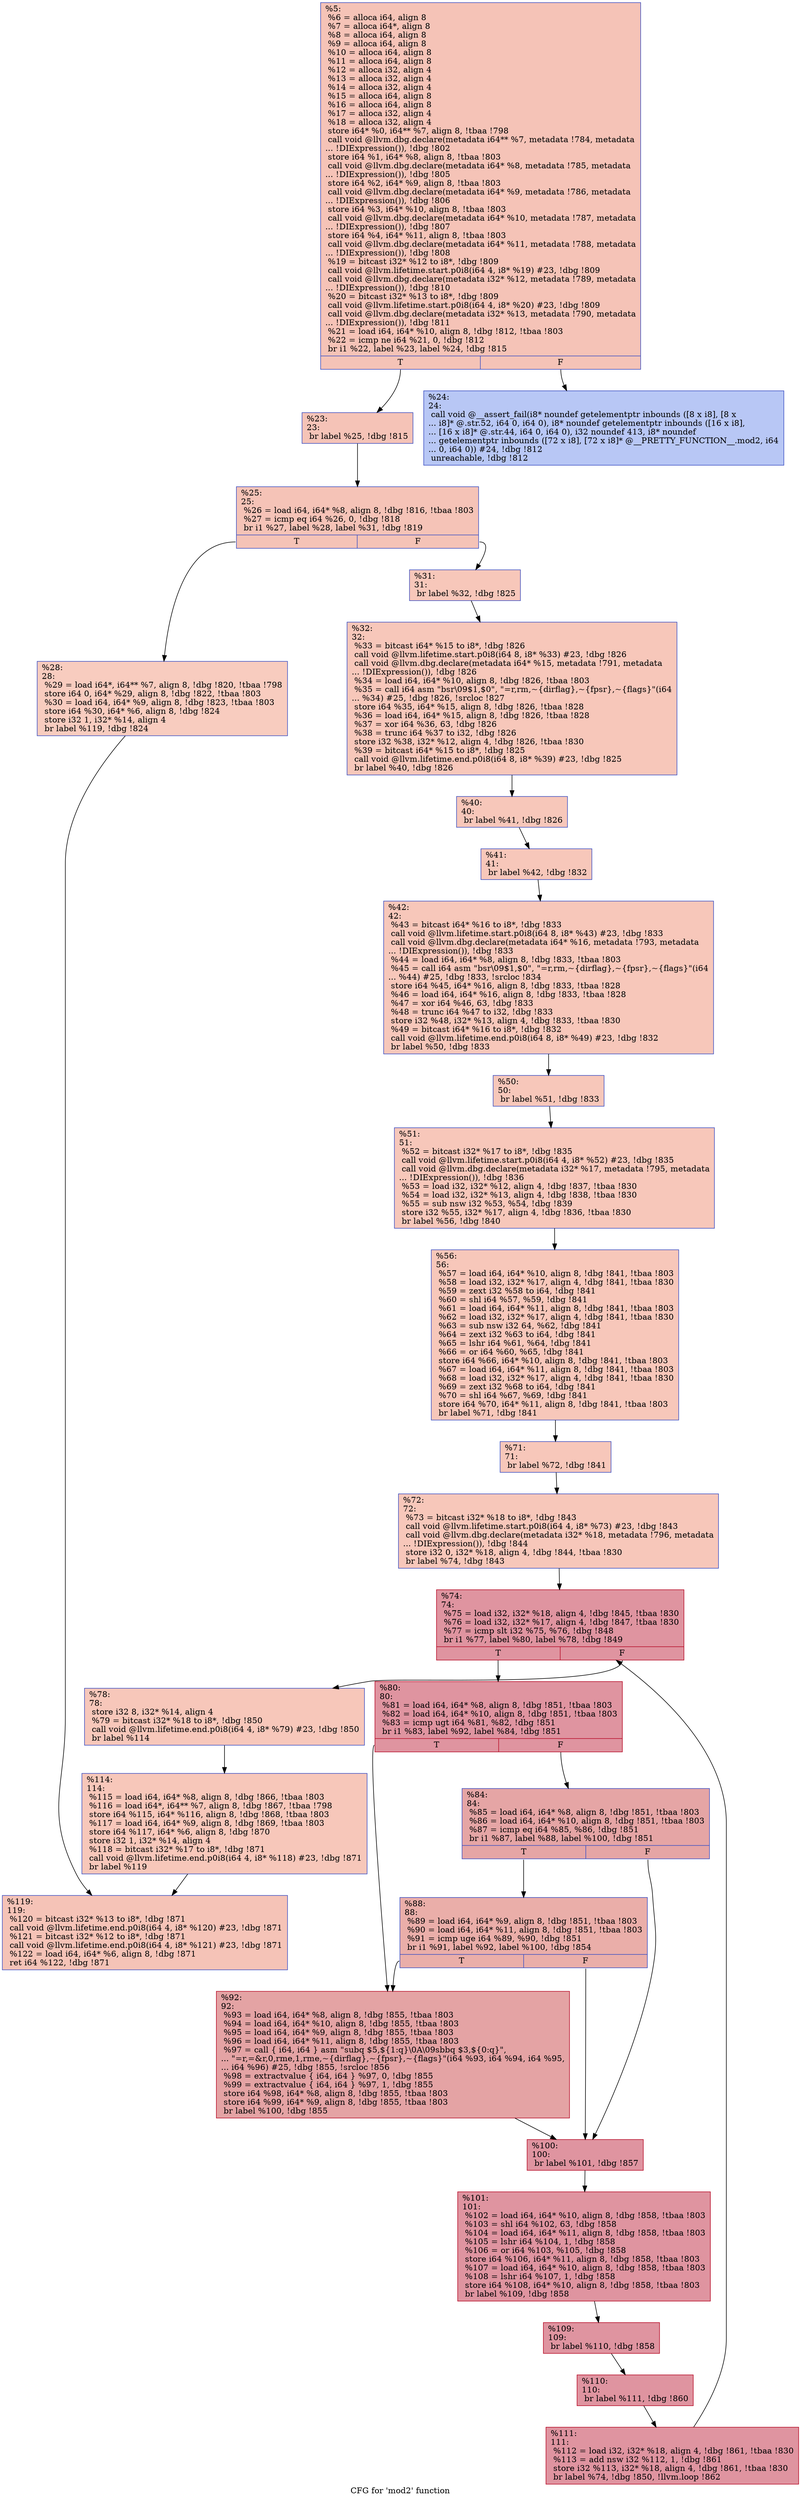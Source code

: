 digraph "CFG for 'mod2' function" {
	label="CFG for 'mod2' function";

	Node0x1a609f0 [shape=record,color="#3d50c3ff", style=filled, fillcolor="#e8765c70",label="{%5:\l  %6 = alloca i64, align 8\l  %7 = alloca i64*, align 8\l  %8 = alloca i64, align 8\l  %9 = alloca i64, align 8\l  %10 = alloca i64, align 8\l  %11 = alloca i64, align 8\l  %12 = alloca i32, align 4\l  %13 = alloca i32, align 4\l  %14 = alloca i32, align 4\l  %15 = alloca i64, align 8\l  %16 = alloca i64, align 8\l  %17 = alloca i32, align 4\l  %18 = alloca i32, align 4\l  store i64* %0, i64** %7, align 8, !tbaa !798\l  call void @llvm.dbg.declare(metadata i64** %7, metadata !784, metadata\l... !DIExpression()), !dbg !802\l  store i64 %1, i64* %8, align 8, !tbaa !803\l  call void @llvm.dbg.declare(metadata i64* %8, metadata !785, metadata\l... !DIExpression()), !dbg !805\l  store i64 %2, i64* %9, align 8, !tbaa !803\l  call void @llvm.dbg.declare(metadata i64* %9, metadata !786, metadata\l... !DIExpression()), !dbg !806\l  store i64 %3, i64* %10, align 8, !tbaa !803\l  call void @llvm.dbg.declare(metadata i64* %10, metadata !787, metadata\l... !DIExpression()), !dbg !807\l  store i64 %4, i64* %11, align 8, !tbaa !803\l  call void @llvm.dbg.declare(metadata i64* %11, metadata !788, metadata\l... !DIExpression()), !dbg !808\l  %19 = bitcast i32* %12 to i8*, !dbg !809\l  call void @llvm.lifetime.start.p0i8(i64 4, i8* %19) #23, !dbg !809\l  call void @llvm.dbg.declare(metadata i32* %12, metadata !789, metadata\l... !DIExpression()), !dbg !810\l  %20 = bitcast i32* %13 to i8*, !dbg !809\l  call void @llvm.lifetime.start.p0i8(i64 4, i8* %20) #23, !dbg !809\l  call void @llvm.dbg.declare(metadata i32* %13, metadata !790, metadata\l... !DIExpression()), !dbg !811\l  %21 = load i64, i64* %10, align 8, !dbg !812, !tbaa !803\l  %22 = icmp ne i64 %21, 0, !dbg !812\l  br i1 %22, label %23, label %24, !dbg !815\l|{<s0>T|<s1>F}}"];
	Node0x1a609f0:s0 -> Node0x1a60a40;
	Node0x1a609f0:s1 -> Node0x1a60a90;
	Node0x1a60a40 [shape=record,color="#3d50c3ff", style=filled, fillcolor="#e8765c70",label="{%23:\l23:                                               \l  br label %25, !dbg !815\l}"];
	Node0x1a60a40 -> Node0x1a60ae0;
	Node0x1a60a90 [shape=record,color="#3d50c3ff", style=filled, fillcolor="#5f7fe870",label="{%24:\l24:                                               \l  call void @__assert_fail(i8* noundef getelementptr inbounds ([8 x i8], [8 x\l... i8]* @.str.52, i64 0, i64 0), i8* noundef getelementptr inbounds ([16 x i8],\l... [16 x i8]* @.str.44, i64 0, i64 0), i32 noundef 413, i8* noundef\l... getelementptr inbounds ([72 x i8], [72 x i8]* @__PRETTY_FUNCTION__.mod2, i64\l... 0, i64 0)) #24, !dbg !812\l  unreachable, !dbg !812\l}"];
	Node0x1a60ae0 [shape=record,color="#3d50c3ff", style=filled, fillcolor="#e8765c70",label="{%25:\l25:                                               \l  %26 = load i64, i64* %8, align 8, !dbg !816, !tbaa !803\l  %27 = icmp eq i64 %26, 0, !dbg !818\l  br i1 %27, label %28, label %31, !dbg !819\l|{<s0>T|<s1>F}}"];
	Node0x1a60ae0:s0 -> Node0x1a60b30;
	Node0x1a60ae0:s1 -> Node0x1a60b80;
	Node0x1a60b30 [shape=record,color="#3d50c3ff", style=filled, fillcolor="#f08b6e70",label="{%28:\l28:                                               \l  %29 = load i64*, i64** %7, align 8, !dbg !820, !tbaa !798\l  store i64 0, i64* %29, align 8, !dbg !822, !tbaa !803\l  %30 = load i64, i64* %9, align 8, !dbg !823, !tbaa !803\l  store i64 %30, i64* %6, align 8, !dbg !824\l  store i32 1, i32* %14, align 4\l  br label %119, !dbg !824\l}"];
	Node0x1a60b30 -> Node0x1a61260;
	Node0x1a60b80 [shape=record,color="#3d50c3ff", style=filled, fillcolor="#ec7f6370",label="{%31:\l31:                                               \l  br label %32, !dbg !825\l}"];
	Node0x1a60b80 -> Node0x1a60bd0;
	Node0x1a60bd0 [shape=record,color="#3d50c3ff", style=filled, fillcolor="#ec7f6370",label="{%32:\l32:                                               \l  %33 = bitcast i64* %15 to i8*, !dbg !826\l  call void @llvm.lifetime.start.p0i8(i64 8, i8* %33) #23, !dbg !826\l  call void @llvm.dbg.declare(metadata i64* %15, metadata !791, metadata\l... !DIExpression()), !dbg !826\l  %34 = load i64, i64* %10, align 8, !dbg !826, !tbaa !803\l  %35 = call i64 asm \"bsr\\09$1,$0\", \"=r,rm,~\{dirflag\},~\{fpsr\},~\{flags\}\"(i64\l... %34) #25, !dbg !826, !srcloc !827\l  store i64 %35, i64* %15, align 8, !dbg !826, !tbaa !828\l  %36 = load i64, i64* %15, align 8, !dbg !826, !tbaa !828\l  %37 = xor i64 %36, 63, !dbg !826\l  %38 = trunc i64 %37 to i32, !dbg !826\l  store i32 %38, i32* %12, align 4, !dbg !826, !tbaa !830\l  %39 = bitcast i64* %15 to i8*, !dbg !825\l  call void @llvm.lifetime.end.p0i8(i64 8, i8* %39) #23, !dbg !825\l  br label %40, !dbg !826\l}"];
	Node0x1a60bd0 -> Node0x1a60c20;
	Node0x1a60c20 [shape=record,color="#3d50c3ff", style=filled, fillcolor="#ec7f6370",label="{%40:\l40:                                               \l  br label %41, !dbg !826\l}"];
	Node0x1a60c20 -> Node0x1a60c70;
	Node0x1a60c70 [shape=record,color="#3d50c3ff", style=filled, fillcolor="#ec7f6370",label="{%41:\l41:                                               \l  br label %42, !dbg !832\l}"];
	Node0x1a60c70 -> Node0x1a60cc0;
	Node0x1a60cc0 [shape=record,color="#3d50c3ff", style=filled, fillcolor="#ec7f6370",label="{%42:\l42:                                               \l  %43 = bitcast i64* %16 to i8*, !dbg !833\l  call void @llvm.lifetime.start.p0i8(i64 8, i8* %43) #23, !dbg !833\l  call void @llvm.dbg.declare(metadata i64* %16, metadata !793, metadata\l... !DIExpression()), !dbg !833\l  %44 = load i64, i64* %8, align 8, !dbg !833, !tbaa !803\l  %45 = call i64 asm \"bsr\\09$1,$0\", \"=r,rm,~\{dirflag\},~\{fpsr\},~\{flags\}\"(i64\l... %44) #25, !dbg !833, !srcloc !834\l  store i64 %45, i64* %16, align 8, !dbg !833, !tbaa !828\l  %46 = load i64, i64* %16, align 8, !dbg !833, !tbaa !828\l  %47 = xor i64 %46, 63, !dbg !833\l  %48 = trunc i64 %47 to i32, !dbg !833\l  store i32 %48, i32* %13, align 4, !dbg !833, !tbaa !830\l  %49 = bitcast i64* %16 to i8*, !dbg !832\l  call void @llvm.lifetime.end.p0i8(i64 8, i8* %49) #23, !dbg !832\l  br label %50, !dbg !833\l}"];
	Node0x1a60cc0 -> Node0x1a60d10;
	Node0x1a60d10 [shape=record,color="#3d50c3ff", style=filled, fillcolor="#ec7f6370",label="{%50:\l50:                                               \l  br label %51, !dbg !833\l}"];
	Node0x1a60d10 -> Node0x1a60d60;
	Node0x1a60d60 [shape=record,color="#3d50c3ff", style=filled, fillcolor="#ec7f6370",label="{%51:\l51:                                               \l  %52 = bitcast i32* %17 to i8*, !dbg !835\l  call void @llvm.lifetime.start.p0i8(i64 4, i8* %52) #23, !dbg !835\l  call void @llvm.dbg.declare(metadata i32* %17, metadata !795, metadata\l... !DIExpression()), !dbg !836\l  %53 = load i32, i32* %12, align 4, !dbg !837, !tbaa !830\l  %54 = load i32, i32* %13, align 4, !dbg !838, !tbaa !830\l  %55 = sub nsw i32 %53, %54, !dbg !839\l  store i32 %55, i32* %17, align 4, !dbg !836, !tbaa !830\l  br label %56, !dbg !840\l}"];
	Node0x1a60d60 -> Node0x1a60db0;
	Node0x1a60db0 [shape=record,color="#3d50c3ff", style=filled, fillcolor="#ec7f6370",label="{%56:\l56:                                               \l  %57 = load i64, i64* %10, align 8, !dbg !841, !tbaa !803\l  %58 = load i32, i32* %17, align 4, !dbg !841, !tbaa !830\l  %59 = zext i32 %58 to i64, !dbg !841\l  %60 = shl i64 %57, %59, !dbg !841\l  %61 = load i64, i64* %11, align 8, !dbg !841, !tbaa !803\l  %62 = load i32, i32* %17, align 4, !dbg !841, !tbaa !830\l  %63 = sub nsw i32 64, %62, !dbg !841\l  %64 = zext i32 %63 to i64, !dbg !841\l  %65 = lshr i64 %61, %64, !dbg !841\l  %66 = or i64 %60, %65, !dbg !841\l  store i64 %66, i64* %10, align 8, !dbg !841, !tbaa !803\l  %67 = load i64, i64* %11, align 8, !dbg !841, !tbaa !803\l  %68 = load i32, i32* %17, align 4, !dbg !841, !tbaa !830\l  %69 = zext i32 %68 to i64, !dbg !841\l  %70 = shl i64 %67, %69, !dbg !841\l  store i64 %70, i64* %11, align 8, !dbg !841, !tbaa !803\l  br label %71, !dbg !841\l}"];
	Node0x1a60db0 -> Node0x1a60e00;
	Node0x1a60e00 [shape=record,color="#3d50c3ff", style=filled, fillcolor="#ec7f6370",label="{%71:\l71:                                               \l  br label %72, !dbg !841\l}"];
	Node0x1a60e00 -> Node0x1a60e50;
	Node0x1a60e50 [shape=record,color="#3d50c3ff", style=filled, fillcolor="#ec7f6370",label="{%72:\l72:                                               \l  %73 = bitcast i32* %18 to i8*, !dbg !843\l  call void @llvm.lifetime.start.p0i8(i64 4, i8* %73) #23, !dbg !843\l  call void @llvm.dbg.declare(metadata i32* %18, metadata !796, metadata\l... !DIExpression()), !dbg !844\l  store i32 0, i32* %18, align 4, !dbg !844, !tbaa !830\l  br label %74, !dbg !843\l}"];
	Node0x1a60e50 -> Node0x1a60ea0;
	Node0x1a60ea0 [shape=record,color="#b70d28ff", style=filled, fillcolor="#b70d2870",label="{%74:\l74:                                               \l  %75 = load i32, i32* %18, align 4, !dbg !845, !tbaa !830\l  %76 = load i32, i32* %17, align 4, !dbg !847, !tbaa !830\l  %77 = icmp slt i32 %75, %76, !dbg !848\l  br i1 %77, label %80, label %78, !dbg !849\l|{<s0>T|<s1>F}}"];
	Node0x1a60ea0:s0 -> Node0x1a60f40;
	Node0x1a60ea0:s1 -> Node0x1a60ef0;
	Node0x1a60ef0 [shape=record,color="#3d50c3ff", style=filled, fillcolor="#ec7f6370",label="{%78:\l78:                                               \l  store i32 8, i32* %14, align 4\l  %79 = bitcast i32* %18 to i8*, !dbg !850\l  call void @llvm.lifetime.end.p0i8(i64 4, i8* %79) #23, !dbg !850\l  br label %114\l}"];
	Node0x1a60ef0 -> Node0x1a61210;
	Node0x1a60f40 [shape=record,color="#b70d28ff", style=filled, fillcolor="#b70d2870",label="{%80:\l80:                                               \l  %81 = load i64, i64* %8, align 8, !dbg !851, !tbaa !803\l  %82 = load i64, i64* %10, align 8, !dbg !851, !tbaa !803\l  %83 = icmp ugt i64 %81, %82, !dbg !851\l  br i1 %83, label %92, label %84, !dbg !851\l|{<s0>T|<s1>F}}"];
	Node0x1a60f40:s0 -> Node0x1a61030;
	Node0x1a60f40:s1 -> Node0x1a60f90;
	Node0x1a60f90 [shape=record,color="#3d50c3ff", style=filled, fillcolor="#c5333470",label="{%84:\l84:                                               \l  %85 = load i64, i64* %8, align 8, !dbg !851, !tbaa !803\l  %86 = load i64, i64* %10, align 8, !dbg !851, !tbaa !803\l  %87 = icmp eq i64 %85, %86, !dbg !851\l  br i1 %87, label %88, label %100, !dbg !851\l|{<s0>T|<s1>F}}"];
	Node0x1a60f90:s0 -> Node0x1a60fe0;
	Node0x1a60f90:s1 -> Node0x1a61080;
	Node0x1a60fe0 [shape=record,color="#3d50c3ff", style=filled, fillcolor="#d0473d70",label="{%88:\l88:                                               \l  %89 = load i64, i64* %9, align 8, !dbg !851, !tbaa !803\l  %90 = load i64, i64* %11, align 8, !dbg !851, !tbaa !803\l  %91 = icmp uge i64 %89, %90, !dbg !851\l  br i1 %91, label %92, label %100, !dbg !854\l|{<s0>T|<s1>F}}"];
	Node0x1a60fe0:s0 -> Node0x1a61030;
	Node0x1a60fe0:s1 -> Node0x1a61080;
	Node0x1a61030 [shape=record,color="#b70d28ff", style=filled, fillcolor="#c32e3170",label="{%92:\l92:                                               \l  %93 = load i64, i64* %8, align 8, !dbg !855, !tbaa !803\l  %94 = load i64, i64* %10, align 8, !dbg !855, !tbaa !803\l  %95 = load i64, i64* %9, align 8, !dbg !855, !tbaa !803\l  %96 = load i64, i64* %11, align 8, !dbg !855, !tbaa !803\l  %97 = call \{ i64, i64 \} asm \"subq $5,$\{1:q\}\\0A\\09sbbq $3,$\{0:q\}\",\l... \"=r,=&r,0,rme,1,rme,~\{dirflag\},~\{fpsr\},~\{flags\}\"(i64 %93, i64 %94, i64 %95,\l... i64 %96) #25, !dbg !855, !srcloc !856\l  %98 = extractvalue \{ i64, i64 \} %97, 0, !dbg !855\l  %99 = extractvalue \{ i64, i64 \} %97, 1, !dbg !855\l  store i64 %98, i64* %8, align 8, !dbg !855, !tbaa !803\l  store i64 %99, i64* %9, align 8, !dbg !855, !tbaa !803\l  br label %100, !dbg !855\l}"];
	Node0x1a61030 -> Node0x1a61080;
	Node0x1a61080 [shape=record,color="#b70d28ff", style=filled, fillcolor="#b70d2870",label="{%100:\l100:                                              \l  br label %101, !dbg !857\l}"];
	Node0x1a61080 -> Node0x1a610d0;
	Node0x1a610d0 [shape=record,color="#b70d28ff", style=filled, fillcolor="#b70d2870",label="{%101:\l101:                                              \l  %102 = load i64, i64* %10, align 8, !dbg !858, !tbaa !803\l  %103 = shl i64 %102, 63, !dbg !858\l  %104 = load i64, i64* %11, align 8, !dbg !858, !tbaa !803\l  %105 = lshr i64 %104, 1, !dbg !858\l  %106 = or i64 %103, %105, !dbg !858\l  store i64 %106, i64* %11, align 8, !dbg !858, !tbaa !803\l  %107 = load i64, i64* %10, align 8, !dbg !858, !tbaa !803\l  %108 = lshr i64 %107, 1, !dbg !858\l  store i64 %108, i64* %10, align 8, !dbg !858, !tbaa !803\l  br label %109, !dbg !858\l}"];
	Node0x1a610d0 -> Node0x1a61120;
	Node0x1a61120 [shape=record,color="#b70d28ff", style=filled, fillcolor="#b70d2870",label="{%109:\l109:                                              \l  br label %110, !dbg !858\l}"];
	Node0x1a61120 -> Node0x1a61170;
	Node0x1a61170 [shape=record,color="#b70d28ff", style=filled, fillcolor="#b70d2870",label="{%110:\l110:                                              \l  br label %111, !dbg !860\l}"];
	Node0x1a61170 -> Node0x1a611c0;
	Node0x1a611c0 [shape=record,color="#b70d28ff", style=filled, fillcolor="#b70d2870",label="{%111:\l111:                                              \l  %112 = load i32, i32* %18, align 4, !dbg !861, !tbaa !830\l  %113 = add nsw i32 %112, 1, !dbg !861\l  store i32 %113, i32* %18, align 4, !dbg !861, !tbaa !830\l  br label %74, !dbg !850, !llvm.loop !862\l}"];
	Node0x1a611c0 -> Node0x1a60ea0;
	Node0x1a61210 [shape=record,color="#3d50c3ff", style=filled, fillcolor="#ec7f6370",label="{%114:\l114:                                              \l  %115 = load i64, i64* %8, align 8, !dbg !866, !tbaa !803\l  %116 = load i64*, i64** %7, align 8, !dbg !867, !tbaa !798\l  store i64 %115, i64* %116, align 8, !dbg !868, !tbaa !803\l  %117 = load i64, i64* %9, align 8, !dbg !869, !tbaa !803\l  store i64 %117, i64* %6, align 8, !dbg !870\l  store i32 1, i32* %14, align 4\l  %118 = bitcast i32* %17 to i8*, !dbg !871\l  call void @llvm.lifetime.end.p0i8(i64 4, i8* %118) #23, !dbg !871\l  br label %119\l}"];
	Node0x1a61210 -> Node0x1a61260;
	Node0x1a61260 [shape=record,color="#3d50c3ff", style=filled, fillcolor="#e8765c70",label="{%119:\l119:                                              \l  %120 = bitcast i32* %13 to i8*, !dbg !871\l  call void @llvm.lifetime.end.p0i8(i64 4, i8* %120) #23, !dbg !871\l  %121 = bitcast i32* %12 to i8*, !dbg !871\l  call void @llvm.lifetime.end.p0i8(i64 4, i8* %121) #23, !dbg !871\l  %122 = load i64, i64* %6, align 8, !dbg !871\l  ret i64 %122, !dbg !871\l}"];
}
